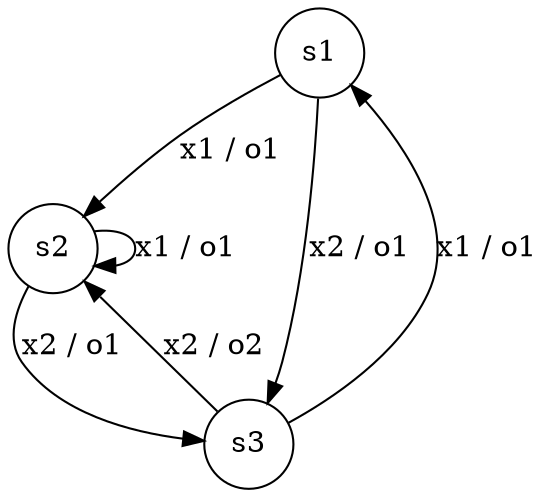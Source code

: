 digraph G{
1 [shape="circle"label="s1"];
1->2 [label="x1 / o1 "];
1->3 [label="x2 / o1 "];
2 [shape="circle"label="s2"];
2->2 [label="x1 / o1 "];
2->3 [label="x2 / o1 "];
3 [shape="circle"label="s3"];
3->1 [label="x1 / o1 "];
3->2 [label="x2 / o2 "];
}
